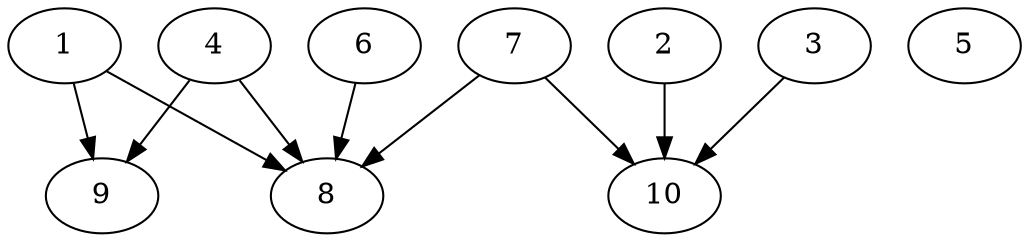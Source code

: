 // DAG automatically generated by daggen at Thu Oct  3 13:58:04 2019
// ./daggen --dot -n 10 --ccr 0.5 --fat 0.9 --regular 0.5 --density 0.5 --mindata 5242880 --maxdata 52428800 
digraph G {
  1 [size="91400192", alpha="0.10", expect_size="45700096"] 
  1 -> 8 [size ="45700096"]
  1 -> 9 [size ="45700096"]
  2 [size="32632832", alpha="0.11", expect_size="16316416"] 
  2 -> 10 [size ="16316416"]
  3 [size="79069184", alpha="0.01", expect_size="39534592"] 
  3 -> 10 [size ="39534592"]
  4 [size="28956672", alpha="0.04", expect_size="14478336"] 
  4 -> 8 [size ="14478336"]
  4 -> 9 [size ="14478336"]
  5 [size="51527680", alpha="0.05", expect_size="25763840"] 
  6 [size="104595456", alpha="0.06", expect_size="52297728"] 
  6 -> 8 [size ="52297728"]
  7 [size="55250944", alpha="0.19", expect_size="27625472"] 
  7 -> 8 [size ="27625472"]
  7 -> 10 [size ="27625472"]
  8 [size="32174080", alpha="0.09", expect_size="16087040"] 
  9 [size="32430080", alpha="0.17", expect_size="16215040"] 
  10 [size="20492288", alpha="0.07", expect_size="10246144"] 
}
